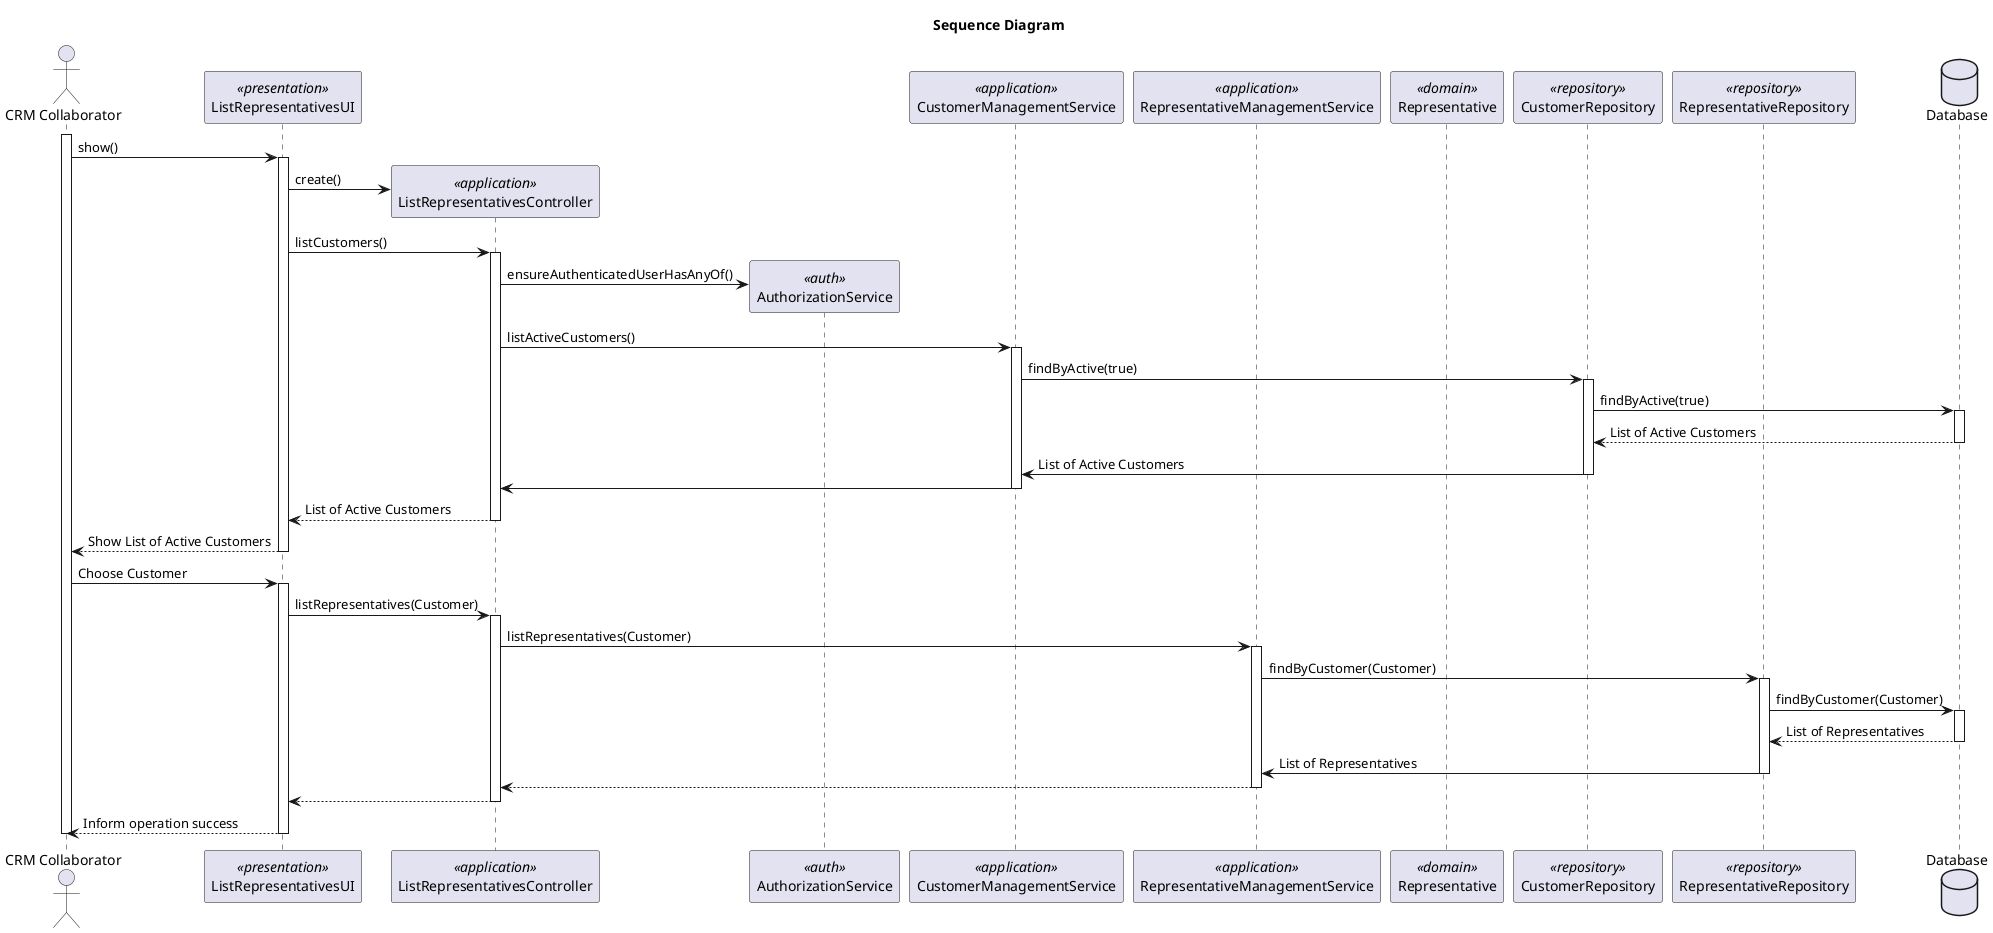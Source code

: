 @startuml
title Sequence Diagram

actor "CRM Collaborator" as Actor
participant "ListRepresentativesUI" as UI <<presentation>>
participant "ListRepresentativesController" as Controller <<application>>
participant "AuthorizationService" as AuthorizationService <<auth>>
participant "CustomerManagementService" as CustomerManagementService <<application>>
participant "RepresentativeManagementService" as RepresentativeManagementService <<application>>
participant "Representative" as Representative <<domain>>
participant "CustomerRepository" as CustomerRepository <<repository>>
participant "RepresentativeRepository" as RepresentativeRepository <<repository>>

database "Database" as Database

activate Actor

Actor -> UI: show()
    activate UI

UI -> Controller** : create()




UI -> Controller: listCustomers()
    activate Controller

        Controller -> AuthorizationService** : ensureAuthenticatedUserHasAnyOf()

        Controller -> CustomerManagementService: listActiveCustomers()
            activate CustomerManagementService

                CustomerManagementService -> CustomerRepository : findByActive(true)
                activate CustomerRepository

                    CustomerRepository -> Database:  findByActive(true)
                    activate Database

                        Database --> CustomerRepository: List of Active Customers
                    deactivate Database
                    CustomerRepository -> CustomerManagementService: List of Active Customers
                deactivate CustomerRepository
                CustomerManagementService ->Controller
            deactivate CustomerManagementService

        Controller --> UI: List of Active Customers
    deactivate Controller

UI --> Actor: Show List of Active Customers
deactivate UI

Actor -> UI: Choose Customer


    activate UI

        UI -> Controller : listRepresentatives(Customer)
            activate Controller

                Controller -> RepresentativeManagementService : listRepresentatives(Customer)
                    activate RepresentativeManagementService

                        RepresentativeManagementService -> RepresentativeRepository : findByCustomer(Customer)
                        activate RepresentativeRepository

                        RepresentativeRepository -> Database:  findByCustomer(Customer)
                        activate Database

                            Database --> RepresentativeRepository: List of Representatives
                        deactivate Database
                        RepresentativeRepository -> RepresentativeManagementService: List of Representatives
                    deactivate RepresentativeRepository
                    RepresentativeManagementService --> Controller
                    deactivate RepresentativeManagementService

                Controller --> UI
            deactivate Controller
        UI --> Actor : Inform operation success
        deactivate UI
deactivate Actor

@enduml

